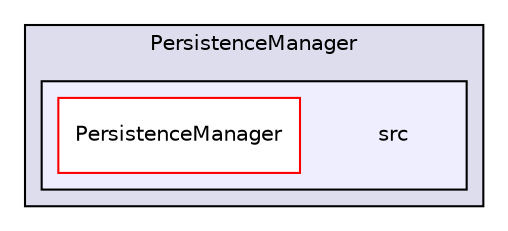digraph "D:/Work/Programmieren/Java/D-MARLA/Implementation/R_Components/PersistenceManager/src" {
  compound=true
  node [ fontsize="10", fontname="Helvetica"];
  edge [ labelfontsize="10", labelfontname="Helvetica"];
  subgraph clusterdir_b9f9cc3ef2a0b3b5219e7d8699867103 {
    graph [ bgcolor="#ddddee", pencolor="black", label="PersistenceManager" fontname="Helvetica", fontsize="10", URL="dir_b9f9cc3ef2a0b3b5219e7d8699867103.html"]
  subgraph clusterdir_2baeb62e357eca96ff23f267392ebcf1 {
    graph [ bgcolor="#eeeeff", pencolor="black", label="" URL="dir_2baeb62e357eca96ff23f267392ebcf1.html"];
    dir_2baeb62e357eca96ff23f267392ebcf1 [shape=plaintext label="src"];
    dir_6056ab5e65ce6b8dc5c4650df0a28ca5 [shape=box label="PersistenceManager" color="red" fillcolor="white" style="filled" URL="dir_6056ab5e65ce6b8dc5c4650df0a28ca5.html"];
  }
  }
}
